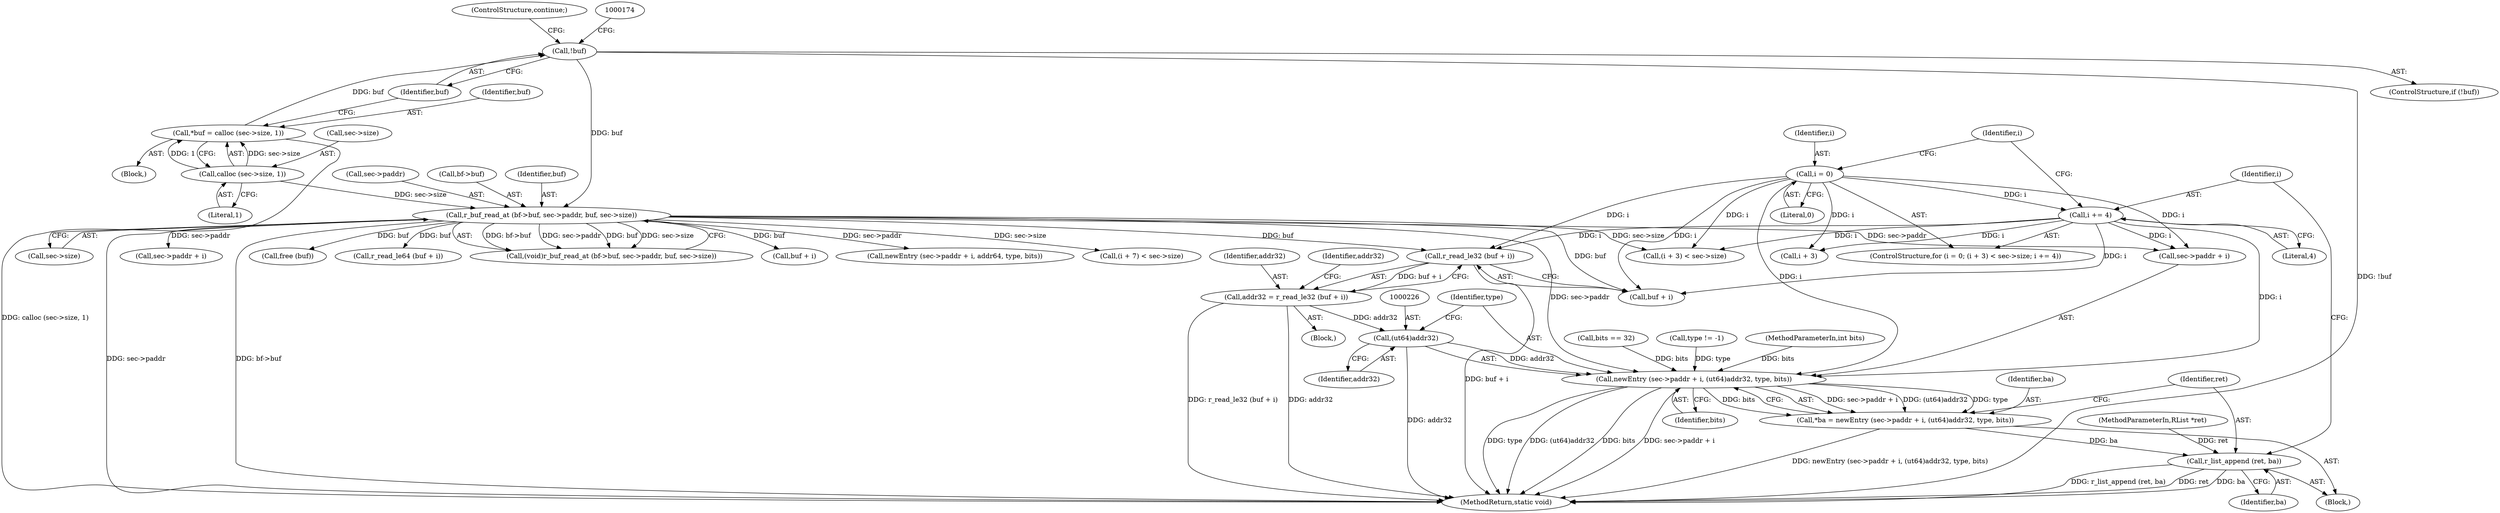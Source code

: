 digraph "0_radare2_1f37c04f2a762500222dda2459e6a04646feeedf@API" {
"1000209" [label="(Call,r_read_le32 (buf + i))"];
"1000175" [label="(Call,r_buf_read_at (bf->buf, sec->paddr, buf, sec->size))"];
"1000169" [label="(Call,!buf)"];
"1000161" [label="(Call,*buf = calloc (sec->size, 1))"];
"1000163" [label="(Call,calloc (sec->size, 1))"];
"1000202" [label="(Call,i += 4)"];
"1000192" [label="(Call,i = 0)"];
"1000207" [label="(Call,addr32 = r_read_le32 (buf + i))"];
"1000225" [label="(Call,(ut64)addr32)"];
"1000219" [label="(Call,newEntry (sec->paddr + i, (ut64)addr32, type, bits))"];
"1000217" [label="(Call,*ba = newEntry (sec->paddr + i, (ut64)addr32, type, bits))"];
"1000230" [label="(Call,r_list_append (ret, ba))"];
"1000220" [label="(Call,sec->paddr + i)"];
"1000279" [label="(MethodReturn,static void)"];
"1000219" [label="(Call,newEntry (sec->paddr + i, (ut64)addr32, type, bits))"];
"1000102" [label="(MethodParameterIn,RList *ret)"];
"1000204" [label="(Literal,4)"];
"1000182" [label="(Identifier,buf)"];
"1000170" [label="(Identifier,buf)"];
"1000179" [label="(Call,sec->paddr)"];
"1000163" [label="(Call,calloc (sec->size, 1))"];
"1000232" [label="(Identifier,ba)"];
"1000197" [label="(Identifier,i)"];
"1000264" [label="(Call,sec->paddr + i)"];
"1000167" [label="(Literal,1)"];
"1000194" [label="(Literal,0)"];
"1000196" [label="(Call,i + 3)"];
"1000225" [label="(Call,(ut64)addr32)"];
"1000275" [label="(Call,free (buf))"];
"1000205" [label="(Block,)"];
"1000253" [label="(Call,r_read_le64 (buf + i))"];
"1000207" [label="(Call,addr32 = r_read_le32 (buf + i))"];
"1000193" [label="(Identifier,i)"];
"1000230" [label="(Call,r_list_append (ret, ba))"];
"1000173" [label="(Call,(void)r_buf_read_at (bf->buf, sec->paddr, buf, sec->size))"];
"1000191" [label="(ControlStructure,for (i = 0; (i + 3) < sec->size; i += 4))"];
"1000254" [label="(Call,buf + i)"];
"1000208" [label="(Identifier,addr32)"];
"1000176" [label="(Call,bf->buf)"];
"1000168" [label="(ControlStructure,if (!buf))"];
"1000187" [label="(Call,bits == 32)"];
"1000263" [label="(Call,newEntry (sec->paddr + i, addr64, type, bits))"];
"1000227" [label="(Identifier,addr32)"];
"1000159" [label="(Block,)"];
"1000175" [label="(Call,r_buf_read_at (bf->buf, sec->paddr, buf, sec->size))"];
"1000172" [label="(ControlStructure,continue;)"];
"1000239" [label="(Call,(i + 7) < sec->size)"];
"1000192" [label="(Call,i = 0)"];
"1000183" [label="(Call,sec->size)"];
"1000195" [label="(Call,(i + 3) < sec->size)"];
"1000210" [label="(Call,buf + i)"];
"1000161" [label="(Call,*buf = calloc (sec->size, 1))"];
"1000228" [label="(Identifier,type)"];
"1000217" [label="(Call,*ba = newEntry (sec->paddr + i, (ut64)addr32, type, bits))"];
"1000231" [label="(Identifier,ret)"];
"1000218" [label="(Identifier,ba)"];
"1000214" [label="(Identifier,addr32)"];
"1000203" [label="(Identifier,i)"];
"1000209" [label="(Call,r_read_le32 (buf + i))"];
"1000155" [label="(Call,type != -1)"];
"1000202" [label="(Call,i += 4)"];
"1000169" [label="(Call,!buf)"];
"1000164" [label="(Call,sec->size)"];
"1000162" [label="(Identifier,buf)"];
"1000103" [label="(MethodParameterIn,int bits)"];
"1000215" [label="(Block,)"];
"1000229" [label="(Identifier,bits)"];
"1000209" -> "1000207"  [label="AST: "];
"1000209" -> "1000210"  [label="CFG: "];
"1000210" -> "1000209"  [label="AST: "];
"1000207" -> "1000209"  [label="CFG: "];
"1000209" -> "1000279"  [label="DDG: buf + i"];
"1000209" -> "1000207"  [label="DDG: buf + i"];
"1000175" -> "1000209"  [label="DDG: buf"];
"1000202" -> "1000209"  [label="DDG: i"];
"1000192" -> "1000209"  [label="DDG: i"];
"1000175" -> "1000173"  [label="AST: "];
"1000175" -> "1000183"  [label="CFG: "];
"1000176" -> "1000175"  [label="AST: "];
"1000179" -> "1000175"  [label="AST: "];
"1000182" -> "1000175"  [label="AST: "];
"1000183" -> "1000175"  [label="AST: "];
"1000173" -> "1000175"  [label="CFG: "];
"1000175" -> "1000279"  [label="DDG: sec->paddr"];
"1000175" -> "1000279"  [label="DDG: bf->buf"];
"1000175" -> "1000173"  [label="DDG: bf->buf"];
"1000175" -> "1000173"  [label="DDG: sec->paddr"];
"1000175" -> "1000173"  [label="DDG: buf"];
"1000175" -> "1000173"  [label="DDG: sec->size"];
"1000169" -> "1000175"  [label="DDG: buf"];
"1000163" -> "1000175"  [label="DDG: sec->size"];
"1000175" -> "1000195"  [label="DDG: sec->size"];
"1000175" -> "1000210"  [label="DDG: buf"];
"1000175" -> "1000219"  [label="DDG: sec->paddr"];
"1000175" -> "1000220"  [label="DDG: sec->paddr"];
"1000175" -> "1000239"  [label="DDG: sec->size"];
"1000175" -> "1000253"  [label="DDG: buf"];
"1000175" -> "1000254"  [label="DDG: buf"];
"1000175" -> "1000263"  [label="DDG: sec->paddr"];
"1000175" -> "1000264"  [label="DDG: sec->paddr"];
"1000175" -> "1000275"  [label="DDG: buf"];
"1000169" -> "1000168"  [label="AST: "];
"1000169" -> "1000170"  [label="CFG: "];
"1000170" -> "1000169"  [label="AST: "];
"1000172" -> "1000169"  [label="CFG: "];
"1000174" -> "1000169"  [label="CFG: "];
"1000169" -> "1000279"  [label="DDG: !buf"];
"1000161" -> "1000169"  [label="DDG: buf"];
"1000161" -> "1000159"  [label="AST: "];
"1000161" -> "1000163"  [label="CFG: "];
"1000162" -> "1000161"  [label="AST: "];
"1000163" -> "1000161"  [label="AST: "];
"1000170" -> "1000161"  [label="CFG: "];
"1000161" -> "1000279"  [label="DDG: calloc (sec->size, 1)"];
"1000163" -> "1000161"  [label="DDG: sec->size"];
"1000163" -> "1000161"  [label="DDG: 1"];
"1000163" -> "1000167"  [label="CFG: "];
"1000164" -> "1000163"  [label="AST: "];
"1000167" -> "1000163"  [label="AST: "];
"1000202" -> "1000191"  [label="AST: "];
"1000202" -> "1000204"  [label="CFG: "];
"1000203" -> "1000202"  [label="AST: "];
"1000204" -> "1000202"  [label="AST: "];
"1000197" -> "1000202"  [label="CFG: "];
"1000202" -> "1000195"  [label="DDG: i"];
"1000202" -> "1000196"  [label="DDG: i"];
"1000192" -> "1000202"  [label="DDG: i"];
"1000202" -> "1000210"  [label="DDG: i"];
"1000202" -> "1000219"  [label="DDG: i"];
"1000202" -> "1000220"  [label="DDG: i"];
"1000192" -> "1000191"  [label="AST: "];
"1000192" -> "1000194"  [label="CFG: "];
"1000193" -> "1000192"  [label="AST: "];
"1000194" -> "1000192"  [label="AST: "];
"1000197" -> "1000192"  [label="CFG: "];
"1000192" -> "1000195"  [label="DDG: i"];
"1000192" -> "1000196"  [label="DDG: i"];
"1000192" -> "1000210"  [label="DDG: i"];
"1000192" -> "1000219"  [label="DDG: i"];
"1000192" -> "1000220"  [label="DDG: i"];
"1000207" -> "1000205"  [label="AST: "];
"1000208" -> "1000207"  [label="AST: "];
"1000214" -> "1000207"  [label="CFG: "];
"1000207" -> "1000279"  [label="DDG: r_read_le32 (buf + i)"];
"1000207" -> "1000279"  [label="DDG: addr32"];
"1000207" -> "1000225"  [label="DDG: addr32"];
"1000225" -> "1000219"  [label="AST: "];
"1000225" -> "1000227"  [label="CFG: "];
"1000226" -> "1000225"  [label="AST: "];
"1000227" -> "1000225"  [label="AST: "];
"1000228" -> "1000225"  [label="CFG: "];
"1000225" -> "1000279"  [label="DDG: addr32"];
"1000225" -> "1000219"  [label="DDG: addr32"];
"1000219" -> "1000217"  [label="AST: "];
"1000219" -> "1000229"  [label="CFG: "];
"1000220" -> "1000219"  [label="AST: "];
"1000228" -> "1000219"  [label="AST: "];
"1000229" -> "1000219"  [label="AST: "];
"1000217" -> "1000219"  [label="CFG: "];
"1000219" -> "1000279"  [label="DDG: (ut64)addr32"];
"1000219" -> "1000279"  [label="DDG: type"];
"1000219" -> "1000279"  [label="DDG: bits"];
"1000219" -> "1000279"  [label="DDG: sec->paddr + i"];
"1000219" -> "1000217"  [label="DDG: sec->paddr + i"];
"1000219" -> "1000217"  [label="DDG: (ut64)addr32"];
"1000219" -> "1000217"  [label="DDG: type"];
"1000219" -> "1000217"  [label="DDG: bits"];
"1000155" -> "1000219"  [label="DDG: type"];
"1000187" -> "1000219"  [label="DDG: bits"];
"1000103" -> "1000219"  [label="DDG: bits"];
"1000217" -> "1000215"  [label="AST: "];
"1000218" -> "1000217"  [label="AST: "];
"1000231" -> "1000217"  [label="CFG: "];
"1000217" -> "1000279"  [label="DDG: newEntry (sec->paddr + i, (ut64)addr32, type, bits)"];
"1000217" -> "1000230"  [label="DDG: ba"];
"1000230" -> "1000215"  [label="AST: "];
"1000230" -> "1000232"  [label="CFG: "];
"1000231" -> "1000230"  [label="AST: "];
"1000232" -> "1000230"  [label="AST: "];
"1000203" -> "1000230"  [label="CFG: "];
"1000230" -> "1000279"  [label="DDG: ret"];
"1000230" -> "1000279"  [label="DDG: ba"];
"1000230" -> "1000279"  [label="DDG: r_list_append (ret, ba)"];
"1000102" -> "1000230"  [label="DDG: ret"];
}
